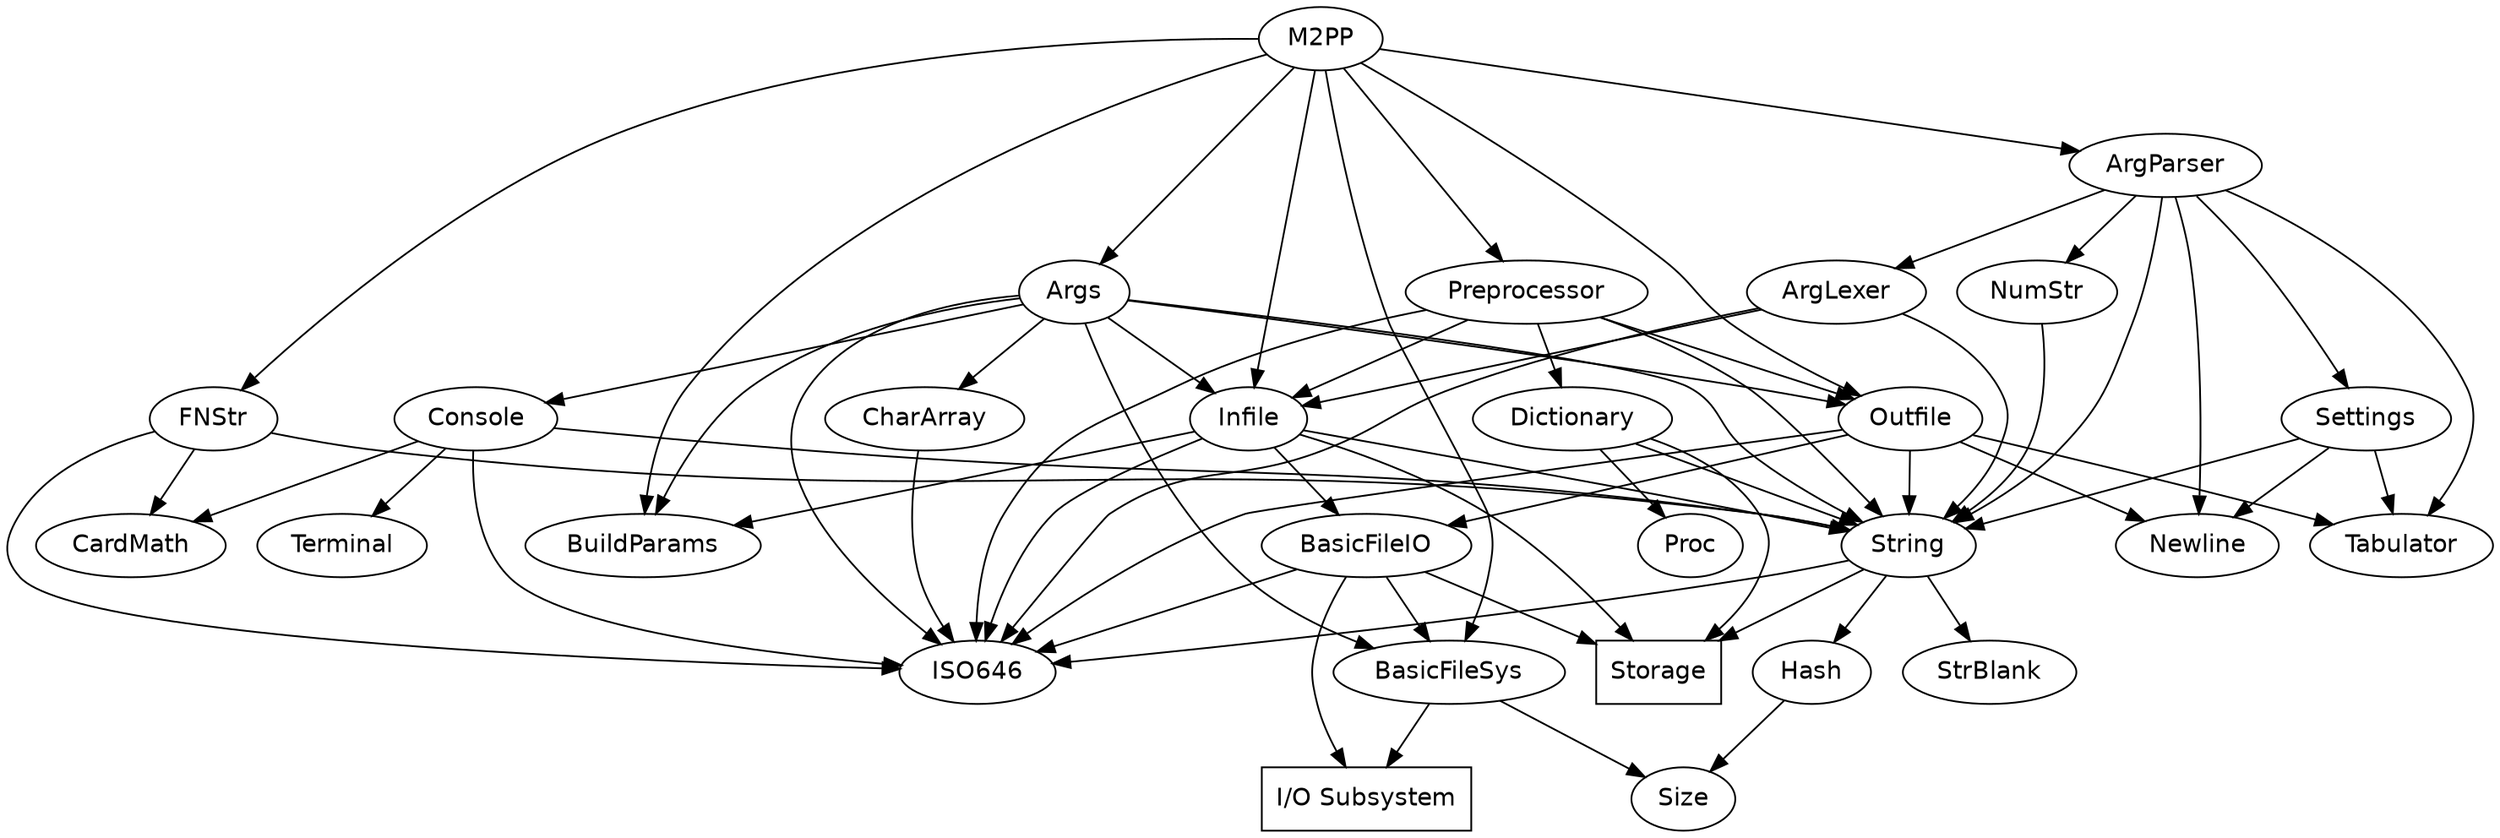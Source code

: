 digraph M2PPDep {
  node [fontname=helvetica];

  M2PP -> {
    Args ArgParser BuildParams BasicFileSys FNStr Infile Outfile Preprocessor
  };
  
  Args -> {
    BuildParams CharArray Console BasicFileSys Infile ISO646 Outfile String
  };
  
  BuildParams; /* no dependencies */
  
  CharArray -> {
    ISO646
  };
  
  ISO646; /* no dependencies */
  
  Console -> {
    CardMath ISO646 String Terminal
  };
  
  CardMath; /* no dependencies */
  
  String -> {
    Hash ISO646 Storage StrBlank
  };
  
  Hash -> {
    Size
  };
  
  Size; /* no dependencies */
  
  Storage [shape=box]; /* stdlib */
  
  StrBlank; /* no dependencies */  
  
  BasicFileSys -> {
    Size IOSubsystem
  };
    
  IOSubsystem [label="I/O Subsystem";shape=box];
  
  Infile -> {
    BasicFileIO BuildParams ISO646 Storage String
  };
  
  BasicFileIO -> {
    BasicFileSys IOSubsystem ISO646 Storage
  };
  
  Outfile -> {
    BasicFileIO ISO646 Newline String Tabulator
  };
  
  Newline; /* no dependencies */  
  
  Tabulator; /* no dependencies */  
  
  ArgParser -> {
    ArgLexer Newline NumStr Settings String Tabulator
  };
  
  ArgLexer -> {
    Infile ISO646 String
  };
    
  NumStr -> {
    String
  };
    
  Settings -> {
    String Newline Tabulator
  };
  
  FNStr -> {
    CardMath ISO646 String
  };
  
  CardMath; /* no dependencies */
  
  Preprocessor -> {
    Dictionary Infile ISO646 Outfile String
  };
  
  Dictionary -> {
    Proc Storage String
  };
  
  Proc; /* no dependencies */
  
} /* M2PPDep */